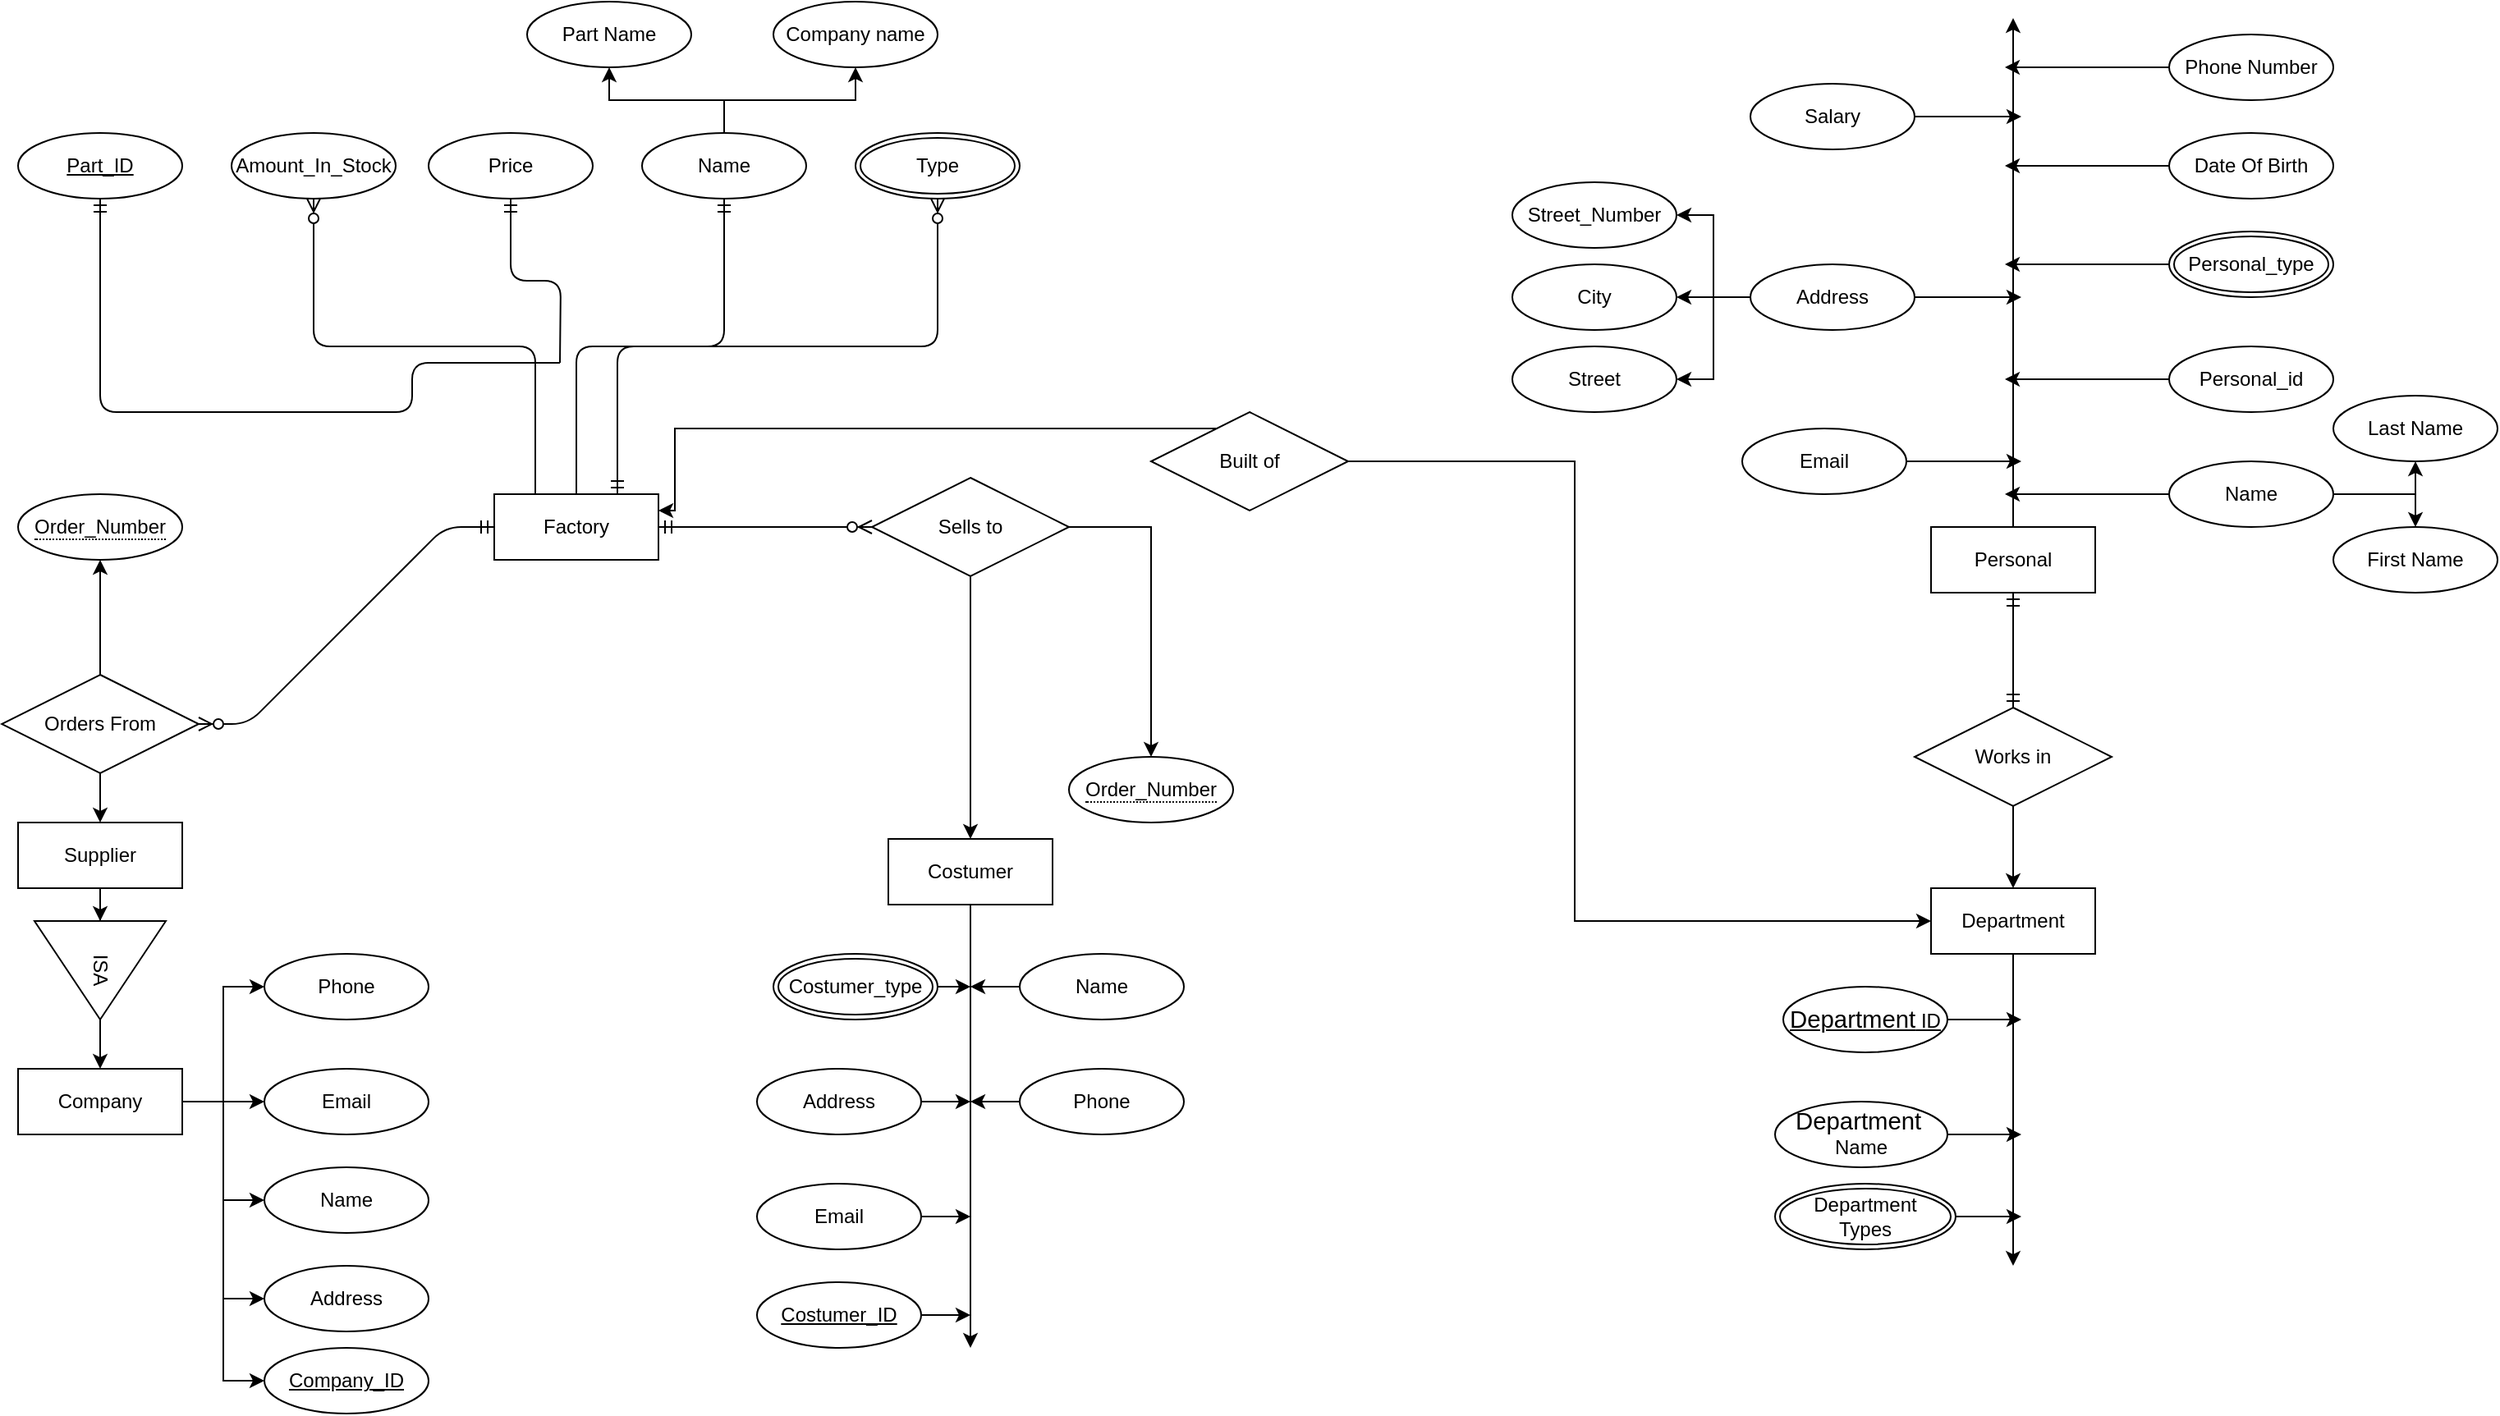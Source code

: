 <mxfile version="14.1.1" type="github">
  <diagram id="R2lEEEUBdFMjLlhIrx00" name="Page-1">
    <mxGraphModel dx="773" dy="864" grid="1" gridSize="10" guides="1" tooltips="1" connect="1" arrows="1" fold="1" page="1" pageScale="1" pageWidth="850" pageHeight="1100" math="0" shadow="0" extFonts="Permanent Marker^https://fonts.googleapis.com/css?family=Permanent+Marker">
      <root>
        <mxCell id="0" />
        <mxCell id="1" parent="0" />
        <mxCell id="sjoTBTvW4a24tzpeRHLb-77" style="edgeStyle=orthogonalEdgeStyle;rounded=0;orthogonalLoop=1;jettySize=auto;html=1;exitX=0.5;exitY=1;exitDx=0;exitDy=0;" parent="1" source="sjoTBTvW4a24tzpeRHLb-1" target="sjoTBTvW4a24tzpeRHLb-76" edge="1">
          <mxGeometry relative="1" as="geometry" />
        </mxCell>
        <mxCell id="sjoTBTvW4a24tzpeRHLb-1" value="Supplier" style="whiteSpace=wrap;html=1;align=center;" parent="1" vertex="1">
          <mxGeometry x="100" y="620" width="100" height="40" as="geometry" />
        </mxCell>
        <mxCell id="sjoTBTvW4a24tzpeRHLb-71" style="edgeStyle=orthogonalEdgeStyle;rounded=0;orthogonalLoop=1;jettySize=auto;html=1;exitX=0.5;exitY=1;exitDx=0;exitDy=0;" parent="1" source="sjoTBTvW4a24tzpeRHLb-2" edge="1">
          <mxGeometry relative="1" as="geometry">
            <mxPoint x="680" y="940" as="targetPoint" />
          </mxGeometry>
        </mxCell>
        <mxCell id="sjoTBTvW4a24tzpeRHLb-2" value="Costumer" style="whiteSpace=wrap;html=1;align=center;" parent="1" vertex="1">
          <mxGeometry x="630" y="630" width="100" height="40" as="geometry" />
        </mxCell>
        <mxCell id="sjoTBTvW4a24tzpeRHLb-3" value="&lt;div&gt;Factory&lt;/div&gt;" style="whiteSpace=wrap;html=1;align=center;" parent="1" vertex="1">
          <mxGeometry x="390" y="420" width="100" height="40" as="geometry" />
        </mxCell>
        <mxCell id="sjoTBTvW4a24tzpeRHLb-14" style="edgeStyle=orthogonalEdgeStyle;rounded=0;orthogonalLoop=1;jettySize=auto;html=1;exitX=0.5;exitY=1;exitDx=0;exitDy=0;" parent="1" edge="1">
          <mxGeometry relative="1" as="geometry">
            <mxPoint x="430" y="380" as="sourcePoint" />
            <mxPoint x="430" y="380" as="targetPoint" />
          </mxGeometry>
        </mxCell>
        <mxCell id="sjoTBTvW4a24tzpeRHLb-40" value="Price" style="ellipse;whiteSpace=wrap;html=1;align=center;" parent="1" vertex="1">
          <mxGeometry x="350" y="200" width="100" height="40" as="geometry" />
        </mxCell>
        <mxCell id="sjoTBTvW4a24tzpeRHLb-43" value="&lt;u&gt;Part_ID&lt;/u&gt;" style="ellipse;whiteSpace=wrap;html=1;align=center;" parent="1" vertex="1">
          <mxGeometry x="100" y="200" width="100" height="40" as="geometry" />
        </mxCell>
        <mxCell id="sjoTBTvW4a24tzpeRHLb-108" style="edgeStyle=orthogonalEdgeStyle;rounded=0;orthogonalLoop=1;jettySize=auto;html=1;entryX=0.5;entryY=1;entryDx=0;entryDy=0;" parent="1" source="sjoTBTvW4a24tzpeRHLb-49" target="sjoTBTvW4a24tzpeRHLb-50" edge="1">
          <mxGeometry relative="1" as="geometry" />
        </mxCell>
        <mxCell id="sjoTBTvW4a24tzpeRHLb-109" style="edgeStyle=orthogonalEdgeStyle;rounded=0;orthogonalLoop=1;jettySize=auto;html=1;exitX=0.5;exitY=0;exitDx=0;exitDy=0;entryX=0.5;entryY=1;entryDx=0;entryDy=0;" parent="1" source="sjoTBTvW4a24tzpeRHLb-49" target="sjoTBTvW4a24tzpeRHLb-51" edge="1">
          <mxGeometry relative="1" as="geometry" />
        </mxCell>
        <mxCell id="sjoTBTvW4a24tzpeRHLb-49" value="Name" style="ellipse;whiteSpace=wrap;html=1;align=center;" parent="1" vertex="1">
          <mxGeometry x="480" y="200" width="100" height="40" as="geometry" />
        </mxCell>
        <mxCell id="sjoTBTvW4a24tzpeRHLb-50" value="Part Name" style="ellipse;whiteSpace=wrap;html=1;align=center;" parent="1" vertex="1">
          <mxGeometry x="410" y="120" width="100" height="40" as="geometry" />
        </mxCell>
        <mxCell id="sjoTBTvW4a24tzpeRHLb-51" value="Company name" style="ellipse;whiteSpace=wrap;html=1;align=center;" parent="1" vertex="1">
          <mxGeometry x="560" y="120" width="100" height="40" as="geometry" />
        </mxCell>
        <mxCell id="sjoTBTvW4a24tzpeRHLb-55" value="Amount_In_Stock" style="ellipse;whiteSpace=wrap;html=1;align=center;" parent="1" vertex="1">
          <mxGeometry x="230" y="200" width="100" height="40" as="geometry" />
        </mxCell>
        <mxCell id="sjoTBTvW4a24tzpeRHLb-64" style="edgeStyle=orthogonalEdgeStyle;rounded=0;orthogonalLoop=1;jettySize=auto;html=1;entryX=0.5;entryY=0;entryDx=0;entryDy=0;" parent="1" source="sjoTBTvW4a24tzpeRHLb-61" target="sjoTBTvW4a24tzpeRHLb-1" edge="1">
          <mxGeometry relative="1" as="geometry" />
        </mxCell>
        <mxCell id="sjoTBTvW4a24tzpeRHLb-150" value="" style="edgeStyle=none;rounded=0;orthogonalLoop=1;jettySize=auto;html=1;" parent="1" source="sjoTBTvW4a24tzpeRHLb-61" edge="1">
          <mxGeometry relative="1" as="geometry">
            <mxPoint x="150.0" y="460" as="targetPoint" />
          </mxGeometry>
        </mxCell>
        <mxCell id="sjoTBTvW4a24tzpeRHLb-61" value="Orders From" style="shape=rhombus;perimeter=rhombusPerimeter;whiteSpace=wrap;html=1;align=center;" parent="1" vertex="1">
          <mxGeometry x="90" y="530" width="120" height="60" as="geometry" />
        </mxCell>
        <mxCell id="sjoTBTvW4a24tzpeRHLb-67" style="edgeStyle=orthogonalEdgeStyle;rounded=0;orthogonalLoop=1;jettySize=auto;html=1;entryX=0.5;entryY=0;entryDx=0;entryDy=0;" parent="1" source="sjoTBTvW4a24tzpeRHLb-65" target="sjoTBTvW4a24tzpeRHLb-2" edge="1">
          <mxGeometry relative="1" as="geometry" />
        </mxCell>
        <mxCell id="sjoTBTvW4a24tzpeRHLb-313" style="edgeStyle=orthogonalEdgeStyle;rounded=0;orthogonalLoop=1;jettySize=auto;html=1;exitX=1;exitY=0.5;exitDx=0;exitDy=0;" parent="1" source="sjoTBTvW4a24tzpeRHLb-65" target="sjoTBTvW4a24tzpeRHLb-155" edge="1">
          <mxGeometry relative="1" as="geometry" />
        </mxCell>
        <mxCell id="sjoTBTvW4a24tzpeRHLb-65" value="Sells to" style="shape=rhombus;perimeter=rhombusPerimeter;whiteSpace=wrap;html=1;align=center;" parent="1" vertex="1">
          <mxGeometry x="620" y="410" width="120" height="60" as="geometry" />
        </mxCell>
        <mxCell id="sjoTBTvW4a24tzpeRHLb-79" style="edgeStyle=orthogonalEdgeStyle;rounded=0;orthogonalLoop=1;jettySize=auto;html=1;exitX=1;exitY=0.5;exitDx=0;exitDy=0;entryX=0.5;entryY=0;entryDx=0;entryDy=0;" parent="1" source="sjoTBTvW4a24tzpeRHLb-76" target="sjoTBTvW4a24tzpeRHLb-78" edge="1">
          <mxGeometry relative="1" as="geometry" />
        </mxCell>
        <mxCell id="sjoTBTvW4a24tzpeRHLb-76" value="ISA" style="triangle;whiteSpace=wrap;html=1;rotation=90;" parent="1" vertex="1">
          <mxGeometry x="120" y="670" width="60" height="80" as="geometry" />
        </mxCell>
        <mxCell id="sjoTBTvW4a24tzpeRHLb-89" style="edgeStyle=orthogonalEdgeStyle;rounded=0;orthogonalLoop=1;jettySize=auto;html=1;exitX=1;exitY=0.5;exitDx=0;exitDy=0;entryX=0;entryY=0.5;entryDx=0;entryDy=0;" parent="1" source="sjoTBTvW4a24tzpeRHLb-78" target="sjoTBTvW4a24tzpeRHLb-88" edge="1">
          <mxGeometry relative="1" as="geometry" />
        </mxCell>
        <mxCell id="sjoTBTvW4a24tzpeRHLb-91" style="edgeStyle=orthogonalEdgeStyle;rounded=0;orthogonalLoop=1;jettySize=auto;html=1;exitX=1;exitY=0.5;exitDx=0;exitDy=0;entryX=0;entryY=0.5;entryDx=0;entryDy=0;" parent="1" source="sjoTBTvW4a24tzpeRHLb-78" target="sjoTBTvW4a24tzpeRHLb-87" edge="1">
          <mxGeometry relative="1" as="geometry" />
        </mxCell>
        <mxCell id="sjoTBTvW4a24tzpeRHLb-92" style="edgeStyle=orthogonalEdgeStyle;rounded=0;orthogonalLoop=1;jettySize=auto;html=1;exitX=1;exitY=0.5;exitDx=0;exitDy=0;entryX=0;entryY=0.5;entryDx=0;entryDy=0;" parent="1" source="sjoTBTvW4a24tzpeRHLb-78" target="sjoTBTvW4a24tzpeRHLb-80" edge="1">
          <mxGeometry relative="1" as="geometry" />
        </mxCell>
        <mxCell id="sjoTBTvW4a24tzpeRHLb-93" style="edgeStyle=orthogonalEdgeStyle;rounded=0;orthogonalLoop=1;jettySize=auto;html=1;exitX=1;exitY=0.5;exitDx=0;exitDy=0;entryX=0;entryY=0.5;entryDx=0;entryDy=0;" parent="1" source="sjoTBTvW4a24tzpeRHLb-78" target="sjoTBTvW4a24tzpeRHLb-81" edge="1">
          <mxGeometry relative="1" as="geometry" />
        </mxCell>
        <mxCell id="sjoTBTvW4a24tzpeRHLb-129" style="edgeStyle=orthogonalEdgeStyle;rounded=0;orthogonalLoop=1;jettySize=auto;html=1;exitX=1;exitY=0.5;exitDx=0;exitDy=0;entryX=0;entryY=0.5;entryDx=0;entryDy=0;" parent="1" source="sjoTBTvW4a24tzpeRHLb-78" target="sjoTBTvW4a24tzpeRHLb-128" edge="1">
          <mxGeometry relative="1" as="geometry">
            <mxPoint x="225" y="960" as="targetPoint" />
          </mxGeometry>
        </mxCell>
        <mxCell id="sjoTBTvW4a24tzpeRHLb-78" value="Company" style="whiteSpace=wrap;html=1;align=center;" parent="1" vertex="1">
          <mxGeometry x="100" y="770" width="100" height="40" as="geometry" />
        </mxCell>
        <mxCell id="sjoTBTvW4a24tzpeRHLb-80" value="Name" style="ellipse;whiteSpace=wrap;html=1;align=center;" parent="1" vertex="1">
          <mxGeometry x="250" y="830" width="100" height="40" as="geometry" />
        </mxCell>
        <mxCell id="sjoTBTvW4a24tzpeRHLb-81" value="Address" style="ellipse;whiteSpace=wrap;html=1;align=center;" parent="1" vertex="1">
          <mxGeometry x="250" y="890" width="100" height="40" as="geometry" />
        </mxCell>
        <mxCell id="sjoTBTvW4a24tzpeRHLb-119" style="edgeStyle=orthogonalEdgeStyle;rounded=0;orthogonalLoop=1;jettySize=auto;html=1;" parent="1" source="sjoTBTvW4a24tzpeRHLb-83" edge="1">
          <mxGeometry relative="1" as="geometry">
            <mxPoint x="680.0" y="790" as="targetPoint" />
          </mxGeometry>
        </mxCell>
        <mxCell id="sjoTBTvW4a24tzpeRHLb-83" value="Address" style="ellipse;whiteSpace=wrap;html=1;align=center;" parent="1" vertex="1">
          <mxGeometry x="550" y="770" width="100" height="40" as="geometry" />
        </mxCell>
        <mxCell id="sjoTBTvW4a24tzpeRHLb-87" value="Email" style="ellipse;whiteSpace=wrap;html=1;align=center;" parent="1" vertex="1">
          <mxGeometry x="250" y="770" width="100" height="40" as="geometry" />
        </mxCell>
        <mxCell id="sjoTBTvW4a24tzpeRHLb-88" value="Phone" style="ellipse;whiteSpace=wrap;html=1;align=center;" parent="1" vertex="1">
          <mxGeometry x="250" y="700" width="100" height="40" as="geometry" />
        </mxCell>
        <mxCell id="sjoTBTvW4a24tzpeRHLb-122" style="edgeStyle=orthogonalEdgeStyle;rounded=0;orthogonalLoop=1;jettySize=auto;html=1;exitX=0;exitY=0.5;exitDx=0;exitDy=0;" parent="1" source="sjoTBTvW4a24tzpeRHLb-94" edge="1">
          <mxGeometry relative="1" as="geometry">
            <mxPoint x="680.0" y="790.235" as="targetPoint" />
          </mxGeometry>
        </mxCell>
        <mxCell id="sjoTBTvW4a24tzpeRHLb-94" value="Phone" style="ellipse;whiteSpace=wrap;html=1;align=center;" parent="1" vertex="1">
          <mxGeometry x="710" y="770" width="100" height="40" as="geometry" />
        </mxCell>
        <mxCell id="sjoTBTvW4a24tzpeRHLb-120" style="edgeStyle=orthogonalEdgeStyle;rounded=0;orthogonalLoop=1;jettySize=auto;html=1;exitX=1;exitY=0.5;exitDx=0;exitDy=0;" parent="1" source="sjoTBTvW4a24tzpeRHLb-96" edge="1">
          <mxGeometry relative="1" as="geometry">
            <mxPoint x="680.0" y="859.647" as="targetPoint" />
          </mxGeometry>
        </mxCell>
        <mxCell id="sjoTBTvW4a24tzpeRHLb-96" value="Email" style="ellipse;whiteSpace=wrap;html=1;align=center;" parent="1" vertex="1">
          <mxGeometry x="550" y="840" width="100" height="40" as="geometry" />
        </mxCell>
        <mxCell id="sjoTBTvW4a24tzpeRHLb-116" value="Type" style="ellipse;shape=doubleEllipse;margin=3;whiteSpace=wrap;html=1;align=center;rounded=0;" parent="1" vertex="1">
          <mxGeometry x="610" y="200" width="100" height="40" as="geometry" />
        </mxCell>
        <mxCell id="sjoTBTvW4a24tzpeRHLb-127" style="edgeStyle=orthogonalEdgeStyle;rounded=0;orthogonalLoop=1;jettySize=auto;html=1;exitX=1;exitY=0.5;exitDx=0;exitDy=0;" parent="1" source="sjoTBTvW4a24tzpeRHLb-118" edge="1">
          <mxGeometry relative="1" as="geometry">
            <mxPoint x="680.0" y="719.647" as="targetPoint" />
          </mxGeometry>
        </mxCell>
        <mxCell id="sjoTBTvW4a24tzpeRHLb-118" value="Costumer_type" style="ellipse;shape=doubleEllipse;margin=3;whiteSpace=wrap;html=1;align=center;rounded=0;" parent="1" vertex="1">
          <mxGeometry x="560" y="700" width="100" height="40" as="geometry" />
        </mxCell>
        <mxCell id="sjoTBTvW4a24tzpeRHLb-126" style="edgeStyle=orthogonalEdgeStyle;rounded=0;orthogonalLoop=1;jettySize=auto;html=1;exitX=0;exitY=0.5;exitDx=0;exitDy=0;" parent="1" source="sjoTBTvW4a24tzpeRHLb-124" edge="1">
          <mxGeometry relative="1" as="geometry">
            <mxPoint x="680.0" y="719.647" as="targetPoint" />
          </mxGeometry>
        </mxCell>
        <mxCell id="sjoTBTvW4a24tzpeRHLb-124" value="Name" style="ellipse;whiteSpace=wrap;html=1;align=center;" parent="1" vertex="1">
          <mxGeometry x="710" y="700" width="100" height="40" as="geometry" />
        </mxCell>
        <mxCell id="sjoTBTvW4a24tzpeRHLb-128" value="&lt;u&gt;Company_ID&lt;/u&gt;" style="ellipse;whiteSpace=wrap;html=1;align=center;" parent="1" vertex="1">
          <mxGeometry x="250" y="940" width="100" height="40" as="geometry" />
        </mxCell>
        <mxCell id="sjoTBTvW4a24tzpeRHLb-131" style="edgeStyle=orthogonalEdgeStyle;rounded=0;orthogonalLoop=1;jettySize=auto;html=1;exitX=1;exitY=0.5;exitDx=0;exitDy=0;" parent="1" source="sjoTBTvW4a24tzpeRHLb-130" edge="1">
          <mxGeometry relative="1" as="geometry">
            <mxPoint x="680.0" y="919.647" as="targetPoint" />
          </mxGeometry>
        </mxCell>
        <mxCell id="sjoTBTvW4a24tzpeRHLb-130" value="&lt;u&gt;Costumer_ID&lt;br&gt;&lt;/u&gt;" style="ellipse;whiteSpace=wrap;html=1;align=center;" parent="1" vertex="1">
          <mxGeometry x="550" y="900" width="100" height="40" as="geometry" />
        </mxCell>
        <mxCell id="sjoTBTvW4a24tzpeRHLb-132" value="" style="edgeStyle=entityRelationEdgeStyle;fontSize=12;html=1;endArrow=ERzeroToMany;startArrow=ERmandOne;entryX=1;entryY=0.5;entryDx=0;entryDy=0;exitX=0;exitY=0.5;exitDx=0;exitDy=0;" parent="1" source="sjoTBTvW4a24tzpeRHLb-3" target="sjoTBTvW4a24tzpeRHLb-61" edge="1">
          <mxGeometry width="100" height="100" relative="1" as="geometry">
            <mxPoint x="240" y="670" as="sourcePoint" />
            <mxPoint x="340" y="570" as="targetPoint" />
          </mxGeometry>
        </mxCell>
        <mxCell id="sjoTBTvW4a24tzpeRHLb-133" value="" style="edgeStyle=entityRelationEdgeStyle;fontSize=12;html=1;endArrow=ERzeroToMany;startArrow=ERmandOne;entryX=0;entryY=0.5;entryDx=0;entryDy=0;exitX=1;exitY=0.5;exitDx=0;exitDy=0;" parent="1" source="sjoTBTvW4a24tzpeRHLb-3" target="sjoTBTvW4a24tzpeRHLb-65" edge="1">
          <mxGeometry width="100" height="100" relative="1" as="geometry">
            <mxPoint x="670.0" y="500" as="sourcePoint" />
            <mxPoint x="500.0" y="500" as="targetPoint" />
          </mxGeometry>
        </mxCell>
        <mxCell id="sjoTBTvW4a24tzpeRHLb-141" value="" style="edgeStyle=orthogonalEdgeStyle;fontSize=12;html=1;endArrow=ERmandOne;entryX=0.5;entryY=1;entryDx=0;entryDy=0;exitX=0.5;exitY=0;exitDx=0;exitDy=0;" parent="1" target="sjoTBTvW4a24tzpeRHLb-40" edge="1">
          <mxGeometry width="100" height="100" relative="1" as="geometry">
            <mxPoint x="430" y="340" as="sourcePoint" />
            <mxPoint x="320" y="310" as="targetPoint" />
          </mxGeometry>
        </mxCell>
        <mxCell id="sjoTBTvW4a24tzpeRHLb-142" value="" style="edgeStyle=orthogonalEdgeStyle;fontSize=12;html=1;endArrow=ERmandOne;exitX=0.5;exitY=0;exitDx=0;exitDy=0;entryX=0.5;entryY=1;entryDx=0;entryDy=0;" parent="1" source="sjoTBTvW4a24tzpeRHLb-3" target="sjoTBTvW4a24tzpeRHLb-49" edge="1">
          <mxGeometry width="100" height="100" relative="1" as="geometry">
            <mxPoint x="430" y="340" as="sourcePoint" />
            <mxPoint x="530" y="230" as="targetPoint" />
          </mxGeometry>
        </mxCell>
        <mxCell id="sjoTBTvW4a24tzpeRHLb-143" value="" style="edgeStyle=orthogonalEdgeStyle;fontSize=12;html=1;endArrow=ERzeroToMany;endFill=1;entryX=0.5;entryY=1;entryDx=0;entryDy=0;exitX=0.25;exitY=0;exitDx=0;exitDy=0;" parent="1" source="sjoTBTvW4a24tzpeRHLb-3" target="sjoTBTvW4a24tzpeRHLb-55" edge="1">
          <mxGeometry width="100" height="100" relative="1" as="geometry">
            <mxPoint x="430" y="340" as="sourcePoint" />
            <mxPoint x="300" y="340" as="targetPoint" />
          </mxGeometry>
        </mxCell>
        <mxCell id="sjoTBTvW4a24tzpeRHLb-144" value="" style="edgeStyle=orthogonalEdgeStyle;fontSize=12;html=1;endArrow=ERmandOne;entryX=0.5;entryY=1;entryDx=0;entryDy=0;exitX=0.5;exitY=0;exitDx=0;exitDy=0;" parent="1" target="sjoTBTvW4a24tzpeRHLb-43" edge="1">
          <mxGeometry width="100" height="100" relative="1" as="geometry">
            <mxPoint x="430" y="340" as="sourcePoint" />
            <mxPoint x="610" y="430" as="targetPoint" />
            <Array as="points">
              <mxPoint x="340" y="340" />
              <mxPoint x="340" y="370" />
              <mxPoint x="150" y="370" />
            </Array>
          </mxGeometry>
        </mxCell>
        <mxCell id="sjoTBTvW4a24tzpeRHLb-145" value="" style="edgeStyle=orthogonalEdgeStyle;fontSize=12;html=1;endArrow=ERzeroToMany;startArrow=ERmandOne;entryX=0.5;entryY=1;entryDx=0;entryDy=0;exitX=0.75;exitY=0;exitDx=0;exitDy=0;" parent="1" source="sjoTBTvW4a24tzpeRHLb-3" target="sjoTBTvW4a24tzpeRHLb-116" edge="1">
          <mxGeometry width="100" height="100" relative="1" as="geometry">
            <mxPoint x="430" y="340" as="sourcePoint" />
            <mxPoint x="670" y="350" as="targetPoint" />
          </mxGeometry>
        </mxCell>
        <object label="&lt;span style=&quot;border-bottom: 1px dotted&quot;&gt;Order_Number&lt;/span&gt;" id="sjoTBTvW4a24tzpeRHLb-154">
          <mxCell style="ellipse;whiteSpace=wrap;html=1;align=center;rounded=0;" parent="1" vertex="1">
            <mxGeometry x="100" y="420" width="100" height="40" as="geometry" />
          </mxCell>
        </object>
        <object label="&lt;span style=&quot;border-bottom: 1px dotted&quot;&gt;Order_Number&lt;/span&gt;" id="sjoTBTvW4a24tzpeRHLb-155">
          <mxCell style="ellipse;whiteSpace=wrap;html=1;align=center;rounded=0;" parent="1" vertex="1">
            <mxGeometry x="740" y="580" width="100" height="40" as="geometry" />
          </mxCell>
        </object>
        <mxCell id="sjoTBTvW4a24tzpeRHLb-162" value="person " style="whiteSpace=wrap;html=1;align=center;" parent="1" vertex="1">
          <mxGeometry x="1265" y="440" width="100" height="40" as="geometry" />
        </mxCell>
        <mxCell id="sjoTBTvW4a24tzpeRHLb-300" style="edgeStyle=orthogonalEdgeStyle;rounded=0;orthogonalLoop=1;jettySize=auto;html=1;" parent="1" source="sjoTBTvW4a24tzpeRHLb-172" edge="1">
          <mxGeometry relative="1" as="geometry">
            <mxPoint x="1315" y="130" as="targetPoint" />
          </mxGeometry>
        </mxCell>
        <mxCell id="sjoTBTvW4a24tzpeRHLb-172" value="Personal" style="whiteSpace=wrap;html=1;align=center;" parent="1" vertex="1">
          <mxGeometry x="1265" y="440" width="100" height="40" as="geometry" />
        </mxCell>
        <mxCell id="sjoTBTvW4a24tzpeRHLb-310" style="edgeStyle=orthogonalEdgeStyle;rounded=0;orthogonalLoop=1;jettySize=auto;html=1;" parent="1" source="sjoTBTvW4a24tzpeRHLb-175" edge="1">
          <mxGeometry relative="1" as="geometry">
            <mxPoint x="1310" y="350" as="targetPoint" />
          </mxGeometry>
        </mxCell>
        <mxCell id="sjoTBTvW4a24tzpeRHLb-175" value="Personal_id" style="ellipse;whiteSpace=wrap;html=1;align=center;" parent="1" vertex="1">
          <mxGeometry x="1410" y="330" width="100" height="40" as="geometry" />
        </mxCell>
        <mxCell id="sjoTBTvW4a24tzpeRHLb-176" value="First Name" style="ellipse;whiteSpace=wrap;html=1;align=center;" parent="1" vertex="1">
          <mxGeometry x="1510" y="440" width="100" height="40" as="geometry" />
        </mxCell>
        <mxCell id="sjoTBTvW4a24tzpeRHLb-297" style="edgeStyle=orthogonalEdgeStyle;rounded=0;orthogonalLoop=1;jettySize=auto;html=1;exitX=1;exitY=0.5;exitDx=0;exitDy=0;entryX=0.5;entryY=1;entryDx=0;entryDy=0;" parent="1" source="sjoTBTvW4a24tzpeRHLb-179" target="sjoTBTvW4a24tzpeRHLb-180" edge="1">
          <mxGeometry relative="1" as="geometry" />
        </mxCell>
        <mxCell id="sjoTBTvW4a24tzpeRHLb-299" style="edgeStyle=orthogonalEdgeStyle;rounded=0;orthogonalLoop=1;jettySize=auto;html=1;exitX=1;exitY=0.5;exitDx=0;exitDy=0;entryX=0.5;entryY=0;entryDx=0;entryDy=0;" parent="1" source="sjoTBTvW4a24tzpeRHLb-179" target="sjoTBTvW4a24tzpeRHLb-176" edge="1">
          <mxGeometry relative="1" as="geometry" />
        </mxCell>
        <mxCell id="sjoTBTvW4a24tzpeRHLb-311" style="edgeStyle=orthogonalEdgeStyle;rounded=0;orthogonalLoop=1;jettySize=auto;html=1;" parent="1" source="sjoTBTvW4a24tzpeRHLb-179" edge="1">
          <mxGeometry relative="1" as="geometry">
            <mxPoint x="1310" y="420" as="targetPoint" />
          </mxGeometry>
        </mxCell>
        <mxCell id="sjoTBTvW4a24tzpeRHLb-179" value="Name" style="ellipse;whiteSpace=wrap;html=1;align=center;" parent="1" vertex="1">
          <mxGeometry x="1410" y="400" width="100" height="40" as="geometry" />
        </mxCell>
        <mxCell id="sjoTBTvW4a24tzpeRHLb-180" value="Last Name" style="ellipse;whiteSpace=wrap;html=1;align=center;" parent="1" vertex="1">
          <mxGeometry x="1510" y="360" width="100" height="40" as="geometry" />
        </mxCell>
        <mxCell id="sjoTBTvW4a24tzpeRHLb-308" style="edgeStyle=orthogonalEdgeStyle;rounded=0;orthogonalLoop=1;jettySize=auto;html=1;" parent="1" source="sjoTBTvW4a24tzpeRHLb-181" edge="1">
          <mxGeometry relative="1" as="geometry">
            <mxPoint x="1310" y="220.0" as="targetPoint" />
          </mxGeometry>
        </mxCell>
        <mxCell id="sjoTBTvW4a24tzpeRHLb-181" value="Date Of Birth" style="ellipse;whiteSpace=wrap;html=1;align=center;" parent="1" vertex="1">
          <mxGeometry x="1410" y="200" width="100" height="40" as="geometry" />
        </mxCell>
        <mxCell id="sjoTBTvW4a24tzpeRHLb-301" style="edgeStyle=orthogonalEdgeStyle;rounded=0;orthogonalLoop=1;jettySize=auto;html=1;entryX=1;entryY=0.5;entryDx=0;entryDy=0;" parent="1" source="sjoTBTvW4a24tzpeRHLb-186" target="sjoTBTvW4a24tzpeRHLb-192" edge="1">
          <mxGeometry relative="1" as="geometry" />
        </mxCell>
        <mxCell id="sjoTBTvW4a24tzpeRHLb-302" style="edgeStyle=orthogonalEdgeStyle;rounded=0;orthogonalLoop=1;jettySize=auto;html=1;exitX=0;exitY=0.5;exitDx=0;exitDy=0;entryX=1;entryY=0.5;entryDx=0;entryDy=0;" parent="1" source="sjoTBTvW4a24tzpeRHLb-186" target="sjoTBTvW4a24tzpeRHLb-188" edge="1">
          <mxGeometry relative="1" as="geometry" />
        </mxCell>
        <mxCell id="sjoTBTvW4a24tzpeRHLb-303" style="edgeStyle=orthogonalEdgeStyle;rounded=0;orthogonalLoop=1;jettySize=auto;html=1;exitX=0;exitY=0.5;exitDx=0;exitDy=0;entryX=1;entryY=0.5;entryDx=0;entryDy=0;" parent="1" source="sjoTBTvW4a24tzpeRHLb-186" target="sjoTBTvW4a24tzpeRHLb-190" edge="1">
          <mxGeometry relative="1" as="geometry" />
        </mxCell>
        <mxCell id="sjoTBTvW4a24tzpeRHLb-305" style="edgeStyle=orthogonalEdgeStyle;rounded=0;orthogonalLoop=1;jettySize=auto;html=1;" parent="1" source="sjoTBTvW4a24tzpeRHLb-186" edge="1">
          <mxGeometry relative="1" as="geometry">
            <mxPoint x="1320" y="300" as="targetPoint" />
          </mxGeometry>
        </mxCell>
        <mxCell id="sjoTBTvW4a24tzpeRHLb-186" value="Address" style="ellipse;whiteSpace=wrap;html=1;align=center;" parent="1" vertex="1">
          <mxGeometry x="1155" y="280" width="100" height="40" as="geometry" />
        </mxCell>
        <mxCell id="sjoTBTvW4a24tzpeRHLb-188" value="Street" style="ellipse;whiteSpace=wrap;html=1;align=center;" parent="1" vertex="1">
          <mxGeometry x="1010" y="330" width="100" height="40" as="geometry" />
        </mxCell>
        <mxCell id="sjoTBTvW4a24tzpeRHLb-190" value="Street_Number" style="ellipse;whiteSpace=wrap;html=1;align=center;" parent="1" vertex="1">
          <mxGeometry x="1010" y="230" width="100" height="40" as="geometry" />
        </mxCell>
        <mxCell id="sjoTBTvW4a24tzpeRHLb-192" value="City" style="ellipse;whiteSpace=wrap;html=1;align=center;" parent="1" vertex="1">
          <mxGeometry x="1010" y="280" width="100" height="40" as="geometry" />
        </mxCell>
        <mxCell id="sjoTBTvW4a24tzpeRHLb-304" style="edgeStyle=orthogonalEdgeStyle;rounded=0;orthogonalLoop=1;jettySize=auto;html=1;" parent="1" source="sjoTBTvW4a24tzpeRHLb-194" edge="1">
          <mxGeometry relative="1" as="geometry">
            <mxPoint x="1320" y="400" as="targetPoint" />
          </mxGeometry>
        </mxCell>
        <mxCell id="sjoTBTvW4a24tzpeRHLb-194" value="Email" style="ellipse;whiteSpace=wrap;html=1;align=center;" parent="1" vertex="1">
          <mxGeometry x="1150" y="380" width="100" height="40" as="geometry" />
        </mxCell>
        <mxCell id="sjoTBTvW4a24tzpeRHLb-307" style="edgeStyle=orthogonalEdgeStyle;rounded=0;orthogonalLoop=1;jettySize=auto;html=1;" parent="1" source="sjoTBTvW4a24tzpeRHLb-195" edge="1">
          <mxGeometry relative="1" as="geometry">
            <mxPoint x="1310" y="160.0" as="targetPoint" />
          </mxGeometry>
        </mxCell>
        <mxCell id="sjoTBTvW4a24tzpeRHLb-195" value="Phone Number" style="ellipse;whiteSpace=wrap;html=1;align=center;" parent="1" vertex="1">
          <mxGeometry x="1410" y="140" width="100" height="40" as="geometry" />
        </mxCell>
        <mxCell id="sjoTBTvW4a24tzpeRHLb-306" style="edgeStyle=orthogonalEdgeStyle;rounded=0;orthogonalLoop=1;jettySize=auto;html=1;" parent="1" source="sjoTBTvW4a24tzpeRHLb-205" edge="1">
          <mxGeometry relative="1" as="geometry">
            <mxPoint x="1320" y="190.0" as="targetPoint" />
          </mxGeometry>
        </mxCell>
        <mxCell id="sjoTBTvW4a24tzpeRHLb-205" value="Salary" style="ellipse;whiteSpace=wrap;html=1;align=center;" parent="1" vertex="1">
          <mxGeometry x="1155" y="170" width="100" height="40" as="geometry" />
        </mxCell>
        <mxCell id="sjoTBTvW4a24tzpeRHLb-254" style="edgeStyle=orthogonalEdgeStyle;rounded=0;orthogonalLoop=1;jettySize=auto;html=1;entryX=0.5;entryY=0;entryDx=0;entryDy=0;" parent="1" source="sjoTBTvW4a24tzpeRHLb-232" target="sjoTBTvW4a24tzpeRHLb-242" edge="1">
          <mxGeometry relative="1" as="geometry" />
        </mxCell>
        <mxCell id="sjoTBTvW4a24tzpeRHLb-232" value="Works in" style="shape=rhombus;perimeter=rhombusPerimeter;whiteSpace=wrap;html=1;align=center;rounded=0;" parent="1" vertex="1">
          <mxGeometry x="1255" y="550" width="120" height="60" as="geometry" />
        </mxCell>
        <mxCell id="sjoTBTvW4a24tzpeRHLb-289" style="edgeStyle=orthogonalEdgeStyle;rounded=0;orthogonalLoop=1;jettySize=auto;html=1;exitX=0.5;exitY=1;exitDx=0;exitDy=0;" parent="1" source="sjoTBTvW4a24tzpeRHLb-242" edge="1">
          <mxGeometry relative="1" as="geometry">
            <mxPoint x="1315" y="890" as="targetPoint" />
          </mxGeometry>
        </mxCell>
        <mxCell id="sjoTBTvW4a24tzpeRHLb-242" value="Department" style="whiteSpace=wrap;html=1;align=center;" parent="1" vertex="1">
          <mxGeometry x="1265" y="660" width="100" height="40" as="geometry" />
        </mxCell>
        <mxCell id="sjoTBTvW4a24tzpeRHLb-293" style="edgeStyle=orthogonalEdgeStyle;rounded=0;orthogonalLoop=1;jettySize=auto;html=1;" parent="1" source="sjoTBTvW4a24tzpeRHLb-244" edge="1">
          <mxGeometry relative="1" as="geometry">
            <mxPoint x="1320" y="740" as="targetPoint" />
          </mxGeometry>
        </mxCell>
        <mxCell id="sjoTBTvW4a24tzpeRHLb-244" value="&lt;u&gt;&lt;span style=&quot;font-size: 11pt ; line-height: 107% ; font-family: &amp;#34;calibri&amp;#34; , sans-serif&quot;&gt;Department&lt;/span&gt;&amp;nbsp;ID&lt;/u&gt;" style="ellipse;whiteSpace=wrap;html=1;align=center;" parent="1" vertex="1">
          <mxGeometry x="1175" y="720" width="100" height="40" as="geometry" />
        </mxCell>
        <mxCell id="sjoTBTvW4a24tzpeRHLb-291" style="edgeStyle=orthogonalEdgeStyle;rounded=0;orthogonalLoop=1;jettySize=auto;html=1;" parent="1" source="sjoTBTvW4a24tzpeRHLb-246" edge="1">
          <mxGeometry relative="1" as="geometry">
            <mxPoint x="1320" y="810" as="targetPoint" />
          </mxGeometry>
        </mxCell>
        <mxCell id="sjoTBTvW4a24tzpeRHLb-246" value="&lt;span style=&quot;font-size: 11pt ; line-height: 107% ; font-family: &amp;#34;calibri&amp;#34; , sans-serif&quot;&gt;Department&lt;/span&gt;&amp;nbsp;&lt;br&gt;Name" style="ellipse;whiteSpace=wrap;html=1;align=center;" parent="1" vertex="1">
          <mxGeometry x="1170" y="790" width="105" height="40" as="geometry" />
        </mxCell>
        <mxCell id="sjoTBTvW4a24tzpeRHLb-290" style="edgeStyle=orthogonalEdgeStyle;rounded=0;orthogonalLoop=1;jettySize=auto;html=1;" parent="1" source="sjoTBTvW4a24tzpeRHLb-247" edge="1">
          <mxGeometry relative="1" as="geometry">
            <mxPoint x="1320" y="860" as="targetPoint" />
          </mxGeometry>
        </mxCell>
        <mxCell id="sjoTBTvW4a24tzpeRHLb-247" value="Department&lt;br&gt;Types" style="ellipse;shape=doubleEllipse;margin=3;whiteSpace=wrap;html=1;align=center;rounded=0;" parent="1" vertex="1">
          <mxGeometry x="1170" y="840" width="110" height="40" as="geometry" />
        </mxCell>
        <mxCell id="sjoTBTvW4a24tzpeRHLb-264" value="" style="fontSize=12;html=1;endArrow=ERmandOne;startArrow=ERmandOne;entryX=0.5;entryY=1;entryDx=0;entryDy=0;exitX=0.5;exitY=0;exitDx=0;exitDy=0;" parent="1" source="sjoTBTvW4a24tzpeRHLb-232" target="sjoTBTvW4a24tzpeRHLb-172" edge="1">
          <mxGeometry width="100" height="100" relative="1" as="geometry">
            <mxPoint x="1315" y="560" as="sourcePoint" />
            <mxPoint x="1260" y="500" as="targetPoint" />
          </mxGeometry>
        </mxCell>
        <mxCell id="sjoTBTvW4a24tzpeRHLb-309" style="edgeStyle=orthogonalEdgeStyle;rounded=0;orthogonalLoop=1;jettySize=auto;html=1;" parent="1" source="sjoTBTvW4a24tzpeRHLb-283" edge="1">
          <mxGeometry relative="1" as="geometry">
            <mxPoint x="1310" y="280" as="targetPoint" />
          </mxGeometry>
        </mxCell>
        <mxCell id="sjoTBTvW4a24tzpeRHLb-283" value="Personal_type" style="ellipse;shape=doubleEllipse;margin=3;whiteSpace=wrap;html=1;align=center;rounded=0;" parent="1" vertex="1">
          <mxGeometry x="1410" y="260" width="100" height="40" as="geometry" />
        </mxCell>
        <mxCell id="JuspxlSwPI0V3_bFnfiE-3" style="edgeStyle=orthogonalEdgeStyle;rounded=0;orthogonalLoop=1;jettySize=auto;html=1;exitX=1;exitY=0.5;exitDx=0;exitDy=0;entryX=0;entryY=0.5;entryDx=0;entryDy=0;" edge="1" parent="1" source="sjoTBTvW4a24tzpeRHLb-316" target="sjoTBTvW4a24tzpeRHLb-242">
          <mxGeometry relative="1" as="geometry">
            <Array as="points">
              <mxPoint x="830" y="400" />
              <mxPoint x="1048" y="400" />
              <mxPoint x="1048" y="680" />
            </Array>
          </mxGeometry>
        </mxCell>
        <mxCell id="JuspxlSwPI0V3_bFnfiE-5" style="edgeStyle=orthogonalEdgeStyle;rounded=0;orthogonalLoop=1;jettySize=auto;html=1;entryX=1;entryY=0.25;entryDx=0;entryDy=0;" edge="1" parent="1" source="sjoTBTvW4a24tzpeRHLb-316" target="sjoTBTvW4a24tzpeRHLb-3">
          <mxGeometry relative="1" as="geometry">
            <Array as="points">
              <mxPoint x="500" y="380" />
              <mxPoint x="500" y="430" />
            </Array>
          </mxGeometry>
        </mxCell>
        <mxCell id="sjoTBTvW4a24tzpeRHLb-316" value="Built of" style="shape=rhombus;perimeter=rhombusPerimeter;whiteSpace=wrap;html=1;align=center;rounded=0;" parent="1" vertex="1">
          <mxGeometry x="790" y="370" width="120" height="60" as="geometry" />
        </mxCell>
      </root>
    </mxGraphModel>
  </diagram>
</mxfile>
